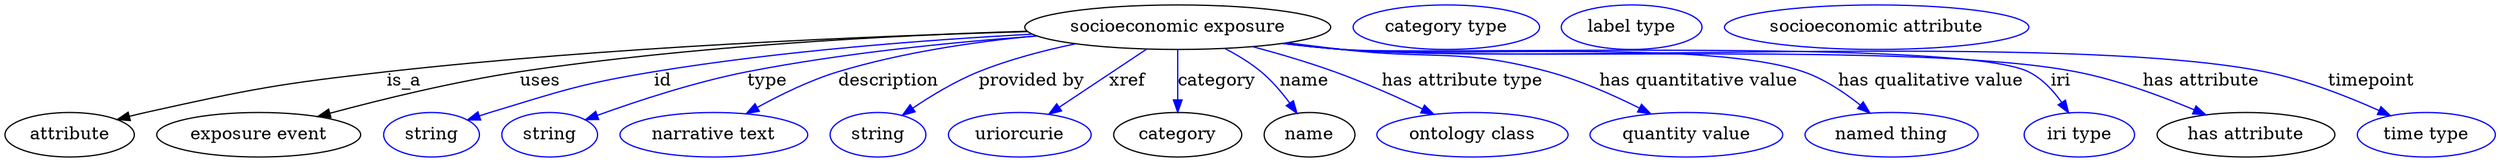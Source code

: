 digraph {
	graph [bb="0,0,2001.2,123"];
	node [label="\N"];
	"socioeconomic exposure"	[height=0.5,
		label="socioeconomic exposure",
		pos="942,105",
		width=3.4122];
	attribute	[height=0.5,
		pos="51.995,18",
		width=1.4443];
	"socioeconomic exposure" -> attribute	[label=is_a,
		lp="321,61.5",
		pos="e,90.24,30.309 821.4,101.42 693.41,97.735 485.43,89.028 307,69 220.08,59.244 198.35,55.099 113,36 108.83,35.068 104.53,34.028 100.22,\
32.934"];
	"exposure event"	[height=0.5,
		pos="204,18",
		width=2.2748];
	"socioeconomic exposure" -> "exposure event"	[label=uses,
		lp="430.5,61.5",
		pos="e,251.51,32.723 821.06,101.74 713.64,98.359 552.63,89.949 414,69 361.68,61.095 303.2,46.702 261.26,35.381"];
	id	[color=blue,
		height=0.5,
		label=string,
		pos="342,18",
		width=1.0652];
	"socioeconomic exposure" -> id	[color=blue,
		label=id,
		lp="528,61.5",
		pos="e,371.04,29.778 824.76,99.407 739.94,94.834 622.83,85.941 521,69 461.77,59.146 447.47,53.375 390,36 386.91,35.066 383.72,34.053 \
380.53,33.002",
		style=solid];
	type	[color=blue,
		height=0.5,
		label=string,
		pos="437,18",
		width=1.0652];
	"socioeconomic exposure" -> type	[color=blue,
		label=type,
		lp="612,61.5",
		pos="e,465.51,30.063 828.62,97.928 760.68,92.955 672.85,84.171 596,69 553.86,60.682 507.13,45.2 475.3,33.658",
		style=solid];
	description	[color=blue,
		height=0.5,
		label="narrative text",
		pos="569,18",
		width=2.0943];
	"socioeconomic exposure" -> description	[color=blue,
		label=description,
		lp="709.5,61.5",
		pos="e,595.14,35.138 828.63,98.034 778.85,93.237 720.19,84.589 669,69 646.34,62.1 622.56,50.417 603.87,40.079",
		style=solid];
	"provided by"	[color=blue,
		height=0.5,
		label=string,
		pos="701,18",
		width=1.0652];
	"socioeconomic exposure" -> "provided by"	[color=blue,
		label="provided by",
		lp="824.5,61.5",
		pos="e,720.62,33.752 859.82,91.556 834.33,86.241 806.51,78.912 782,69 763.3,61.44 744.02,49.724 728.96,39.533",
		style=solid];
	xref	[color=blue,
		height=0.5,
		label=uriorcurie,
		pos="815,18",
		width=1.5887];
	"socioeconomic exposure" -> xref	[color=blue,
		label=xref,
		lp="901.5,61.5",
		pos="e,838.32,34.612 916.9,87.207 896.83,73.769 868.54,54.84 846.87,40.331",
		style=solid];
	category	[height=0.5,
		pos="942,18",
		width=1.4263];
	"socioeconomic exposure" -> category	[color=blue,
		label=category,
		lp="973.5,61.5",
		pos="e,942,36.175 942,86.799 942,75.163 942,59.548 942,46.237",
		style=solid];
	name	[height=0.5,
		pos="1048,18",
		width=1.011];
	"socioeconomic exposure" -> name	[color=blue,
		label=name,
		lp="1044,61.5",
		pos="e,1037.9,35.34 979.92,87.756 989.92,82.548 1000.3,76.226 1009,69 1017.6,61.81 1025.6,52.412 1032,43.707",
		style=solid];
	"has attribute type"	[color=blue,
		height=0.5,
		label="ontology class",
		pos="1179,18",
		width=2.1304];
	"socioeconomic exposure" -> "has attribute type"	[color=blue,
		label="has attribute type",
		lp="1171,61.5",
		pos="e,1147.9,34.523 1002.2,89.281 1023.2,83.612 1046.9,76.646 1068,69 1092,60.334 1118,48.743 1138.8,38.904",
		style=solid];
	"has quantitative value"	[color=blue,
		height=0.5,
		label="quantity value",
		pos="1351,18",
		width=2.1484];
	"socioeconomic exposure" -> "has quantitative value"	[color=blue,
		label="has quantitative value",
		lp="1361,61.5",
		pos="e,1322.3,34.988 1030,92.415 1044.7,90.554 1059.8,88.687 1074,87 1147.7,78.26 1168.4,88.481 1240,69 1265.3,62.12 1292.1,50.173 1313.1,\
39.682",
		style=solid];
	"has qualitative value"	[color=blue,
		height=0.5,
		label="named thing",
		pos="1516,18",
		width=1.9318];
	"socioeconomic exposure" -> "has qualitative value"	[color=blue,
		label="has qualitative value",
		lp="1547.5,61.5",
		pos="e,1498.6,35.53 1027.4,91.986 1042.9,90.099 1058.9,88.334 1074,87 1156.2,79.723 1366.9,95.826 1445,69 1461.7,63.252 1478,52.274 1490.8,\
42.065",
		style=solid];
	iri	[color=blue,
		height=0.5,
		label="iri type",
		pos="1667,18",
		width=1.2277];
	"socioeconomic exposure" -> iri	[color=blue,
		label=iri,
		lp="1652,61.5",
		pos="e,1658.3,35.719 1026.4,91.915 1042.2,89.999 1058.6,88.242 1074,87 1135.2,82.075 1571,96.149 1626,69 1636.9,63.601 1646,53.769 1652.8,\
44.245",
		style=solid];
	"has attribute"	[height=0.5,
		pos="1801,18",
		width=1.9859];
	"socioeconomic exposure" -> "has attribute"	[color=blue,
		label="has attribute",
		lp="1765,61.5",
		pos="e,1768.6,34.164 1026.4,91.889 1042.2,89.975 1058.6,88.226 1074,87 1204.8,76.61 1535.2,93.801 1664,69 1697,62.647 1732.6,49.445 1759.2,\
38.202",
		style=solid];
	timepoint	[color=blue,
		height=0.5,
		label="time type",
		pos="1946,18",
		width=1.5346];
	"socioeconomic exposure" -> timepoint	[color=blue,
		label=timepoint,
		lp="1902,61.5",
		pos="e,1917.2,33.393 1026,91.853 1041.9,89.93 1058.4,88.187 1074,87 1238.5,74.449 1654.2,101.07 1816,69 1848.1,62.641 1882.5,49.049 1907.9,\
37.64",
		style=solid];
	"named thing_category"	[color=blue,
		height=0.5,
		label="category type",
		pos="1158,105",
		width=2.0762];
	attribute_name	[color=blue,
		height=0.5,
		label="label type",
		pos="1307,105",
		width=1.5707];
	"socioeconomic exposure_has attribute"	[color=blue,
		height=0.5,
		label="socioeconomic attribute",
		pos="1504,105",
		width=3.3941];
}
